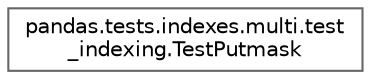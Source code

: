 digraph "Graphical Class Hierarchy"
{
 // LATEX_PDF_SIZE
  bgcolor="transparent";
  edge [fontname=Helvetica,fontsize=10,labelfontname=Helvetica,labelfontsize=10];
  node [fontname=Helvetica,fontsize=10,shape=box,height=0.2,width=0.4];
  rankdir="LR";
  Node0 [id="Node000000",label="pandas.tests.indexes.multi.test\l_indexing.TestPutmask",height=0.2,width=0.4,color="grey40", fillcolor="white", style="filled",URL="$d6/db8/classpandas_1_1tests_1_1indexes_1_1multi_1_1test__indexing_1_1TestPutmask.html",tooltip=" "];
}
